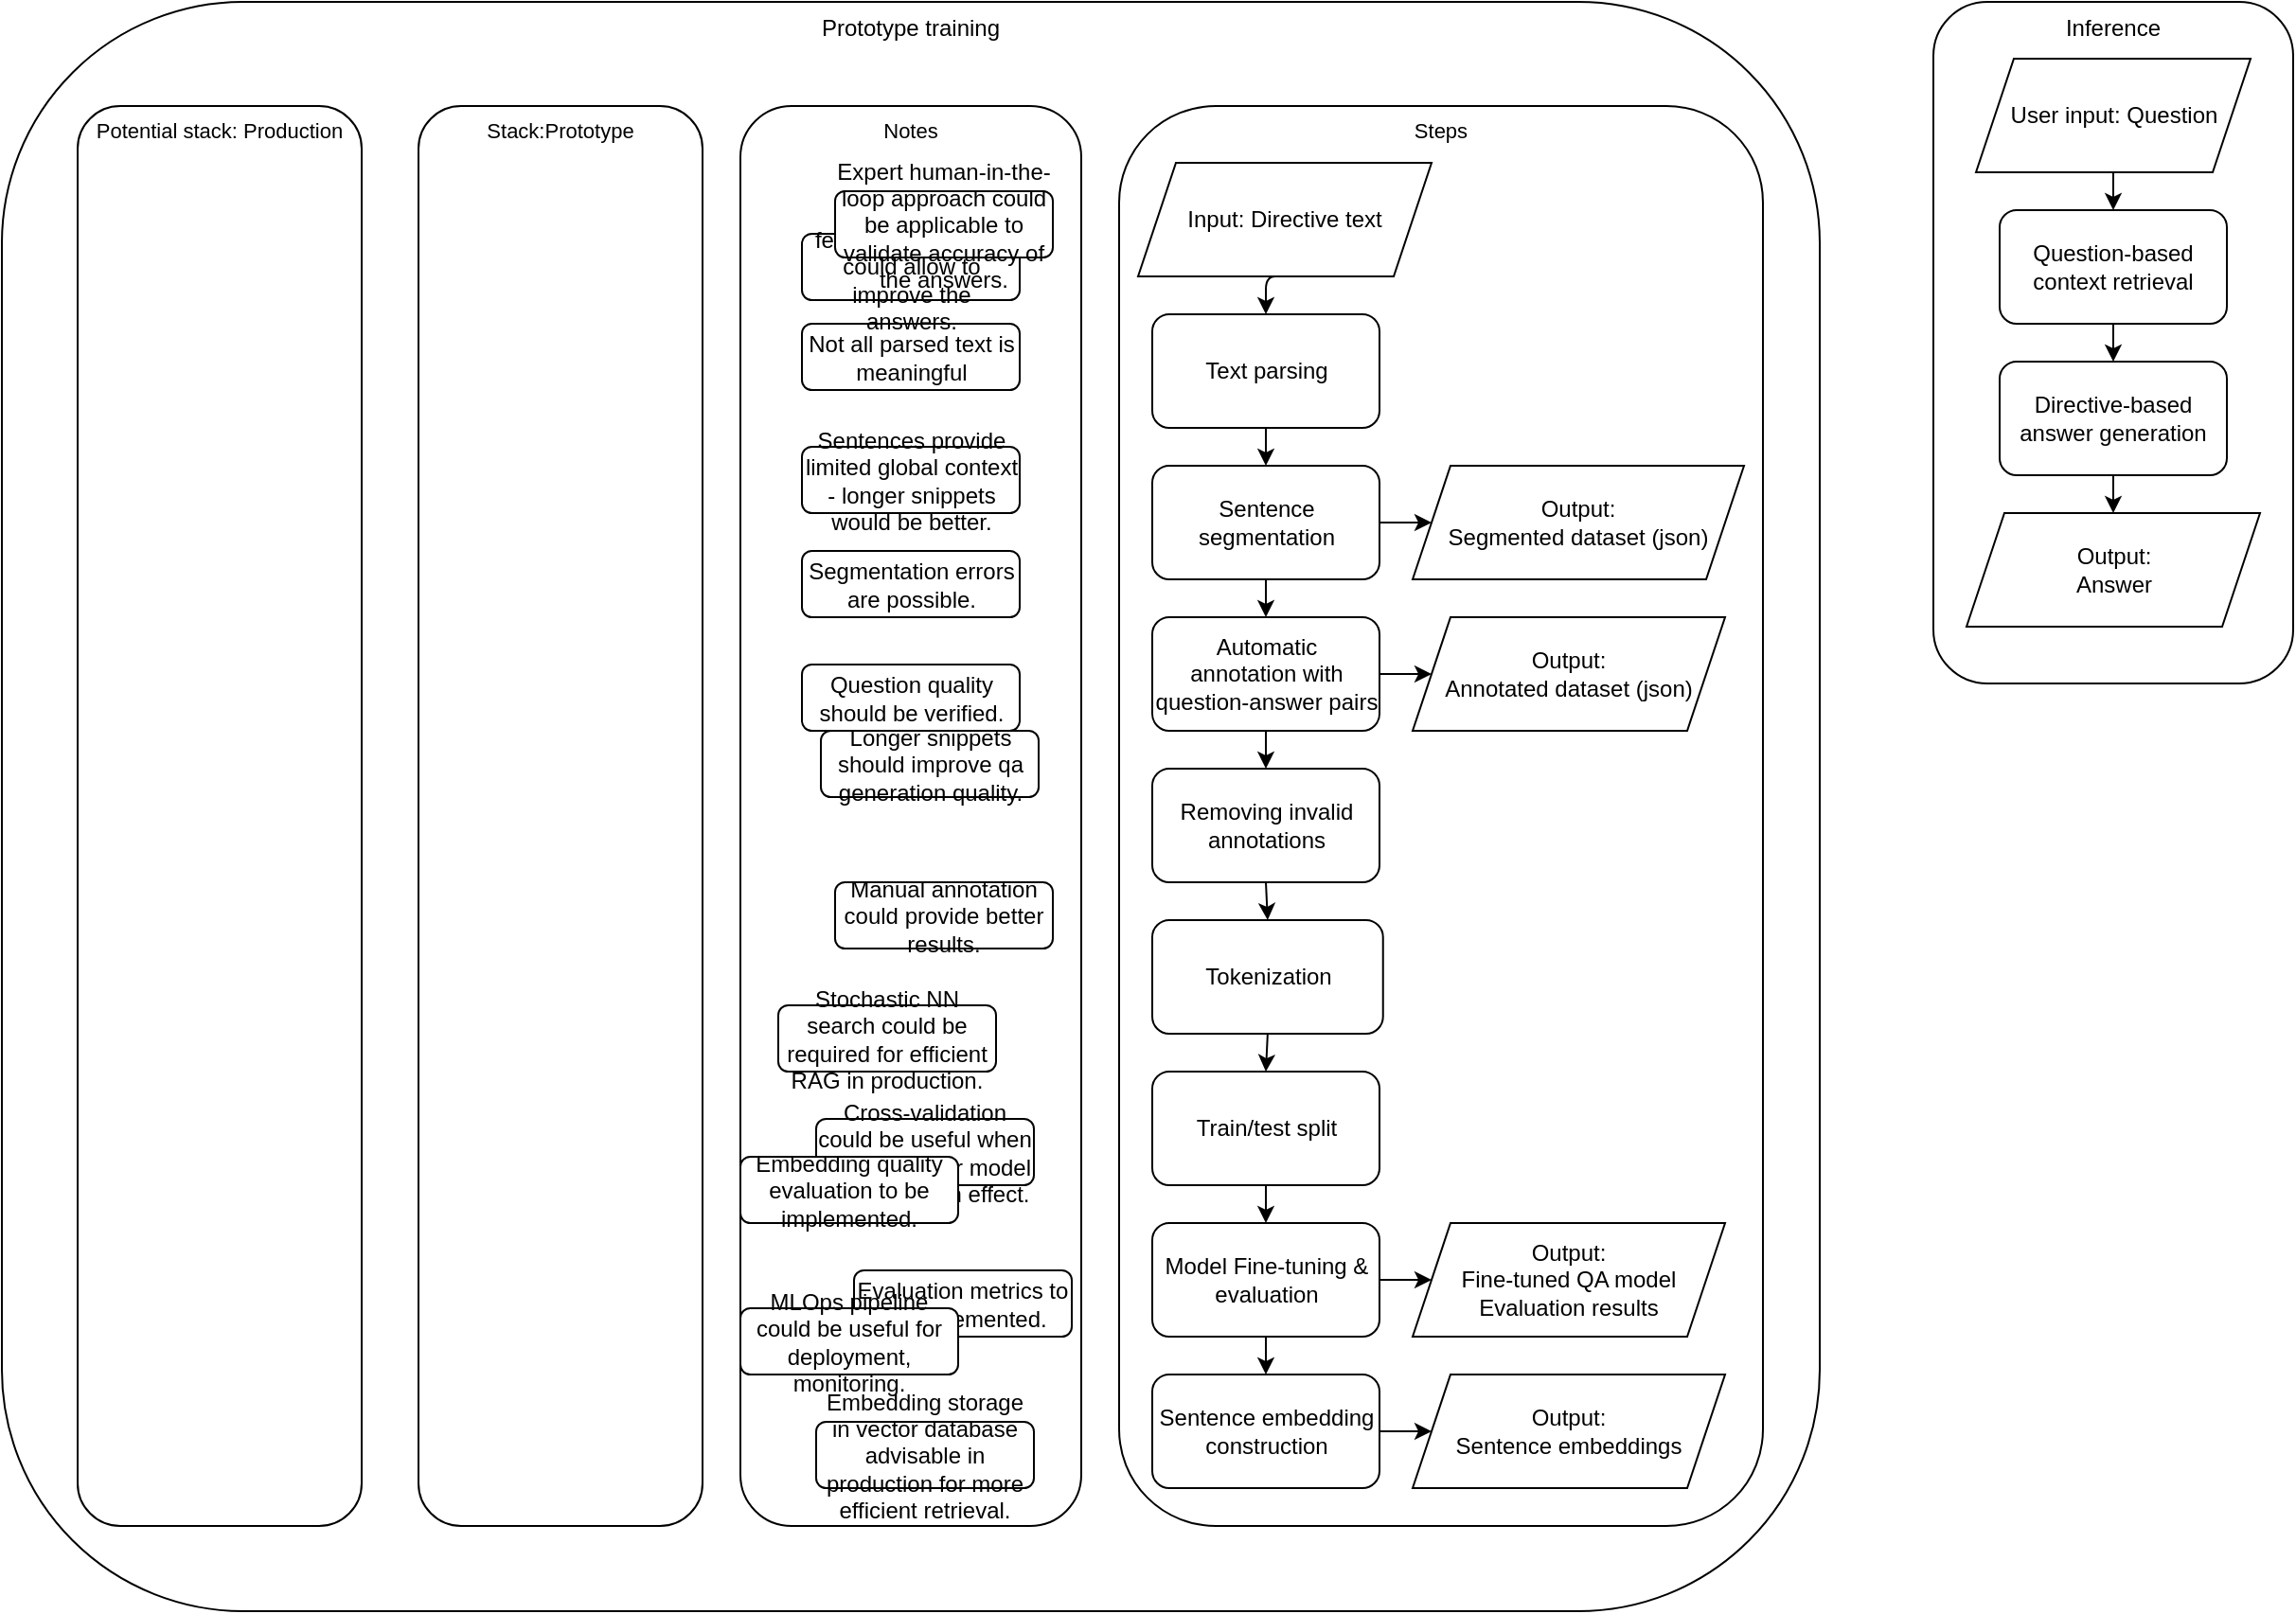 <mxfile version="26.0.4">
  <diagram name="Page-1" id="78CPAb2oO-qfK6cYqr-Y">
    <mxGraphModel dx="2045" dy="645" grid="1" gridSize="10" guides="1" tooltips="1" connect="1" arrows="1" fold="1" page="1" pageScale="1" pageWidth="850" pageHeight="1100" math="0" shadow="0">
      <root>
        <mxCell id="0" />
        <mxCell id="1" parent="0" />
        <mxCell id="KXjEnr1nESKjZ7Vzf8vk-2" value="Prototype training" style="rounded=1;whiteSpace=wrap;html=1;verticalAlign=top;" vertex="1" parent="1">
          <mxGeometry x="-250" y="20" width="960" height="850" as="geometry" />
        </mxCell>
        <mxCell id="KXjEnr1nESKjZ7Vzf8vk-80" value="Stack:Prototype" style="rounded=1;whiteSpace=wrap;html=1;fontFamily=Helvetica;fontSize=11;fontColor=default;labelBackgroundColor=default;verticalAlign=top;" vertex="1" parent="1">
          <mxGeometry x="-30" y="75" width="150" height="750" as="geometry" />
        </mxCell>
        <mxCell id="KXjEnr1nESKjZ7Vzf8vk-53" value="Steps" style="rounded=1;whiteSpace=wrap;html=1;fontFamily=Helvetica;fontSize=11;fontColor=default;labelBackgroundColor=default;verticalAlign=top;" vertex="1" parent="1">
          <mxGeometry x="340" y="75" width="340" height="750" as="geometry" />
        </mxCell>
        <mxCell id="KXjEnr1nESKjZ7Vzf8vk-22" style="edgeStyle=orthogonalEdgeStyle;shape=connector;rounded=1;orthogonalLoop=1;jettySize=auto;html=1;exitX=0.5;exitY=1;exitDx=0;exitDy=0;entryX=0.5;entryY=0;entryDx=0;entryDy=0;strokeColor=default;align=center;verticalAlign=middle;fontFamily=Helvetica;fontSize=11;fontColor=default;labelBackgroundColor=default;endArrow=classic;" edge="1" parent="1" source="KXjEnr1nESKjZ7Vzf8vk-1" target="KXjEnr1nESKjZ7Vzf8vk-5">
          <mxGeometry relative="1" as="geometry" />
        </mxCell>
        <mxCell id="KXjEnr1nESKjZ7Vzf8vk-1" value="Input: Directive text" style="shape=parallelogram;perimeter=parallelogramPerimeter;whiteSpace=wrap;html=1;fixedSize=1;" vertex="1" parent="1">
          <mxGeometry x="350" y="105" width="155" height="60" as="geometry" />
        </mxCell>
        <mxCell id="KXjEnr1nESKjZ7Vzf8vk-3" value="Inference" style="rounded=1;whiteSpace=wrap;html=1;verticalAlign=top;" vertex="1" parent="1">
          <mxGeometry x="770" y="20" width="190" height="360" as="geometry" />
        </mxCell>
        <mxCell id="KXjEnr1nESKjZ7Vzf8vk-23" style="edgeStyle=orthogonalEdgeStyle;shape=connector;rounded=1;orthogonalLoop=1;jettySize=auto;html=1;exitX=0.5;exitY=1;exitDx=0;exitDy=0;entryX=0.5;entryY=0;entryDx=0;entryDy=0;strokeColor=default;align=center;verticalAlign=middle;fontFamily=Helvetica;fontSize=11;fontColor=default;labelBackgroundColor=default;endArrow=classic;" edge="1" parent="1" source="KXjEnr1nESKjZ7Vzf8vk-5" target="KXjEnr1nESKjZ7Vzf8vk-6">
          <mxGeometry relative="1" as="geometry" />
        </mxCell>
        <mxCell id="KXjEnr1nESKjZ7Vzf8vk-5" value="Text parsing" style="rounded=1;whiteSpace=wrap;html=1;" vertex="1" parent="1">
          <mxGeometry x="357.5" y="185" width="120" height="60" as="geometry" />
        </mxCell>
        <mxCell id="KXjEnr1nESKjZ7Vzf8vk-25" style="edgeStyle=orthogonalEdgeStyle;shape=connector;rounded=1;orthogonalLoop=1;jettySize=auto;html=1;exitX=0.5;exitY=1;exitDx=0;exitDy=0;entryX=0.5;entryY=0;entryDx=0;entryDy=0;strokeColor=default;align=center;verticalAlign=middle;fontFamily=Helvetica;fontSize=11;fontColor=default;labelBackgroundColor=default;endArrow=classic;" edge="1" parent="1" source="KXjEnr1nESKjZ7Vzf8vk-6" target="KXjEnr1nESKjZ7Vzf8vk-7">
          <mxGeometry relative="1" as="geometry" />
        </mxCell>
        <mxCell id="KXjEnr1nESKjZ7Vzf8vk-35" style="edgeStyle=orthogonalEdgeStyle;shape=connector;rounded=1;orthogonalLoop=1;jettySize=auto;html=1;exitX=1;exitY=0.5;exitDx=0;exitDy=0;entryX=0;entryY=0.5;entryDx=0;entryDy=0;strokeColor=default;align=center;verticalAlign=middle;fontFamily=Helvetica;fontSize=11;fontColor=default;labelBackgroundColor=default;endArrow=classic;" edge="1" parent="1" source="KXjEnr1nESKjZ7Vzf8vk-6" target="KXjEnr1nESKjZ7Vzf8vk-34">
          <mxGeometry relative="1" as="geometry" />
        </mxCell>
        <mxCell id="KXjEnr1nESKjZ7Vzf8vk-6" value="Sentence segmentation" style="rounded=1;whiteSpace=wrap;html=1;" vertex="1" parent="1">
          <mxGeometry x="357.5" y="265" width="120" height="60" as="geometry" />
        </mxCell>
        <mxCell id="KXjEnr1nESKjZ7Vzf8vk-37" style="edgeStyle=orthogonalEdgeStyle;shape=connector;rounded=1;orthogonalLoop=1;jettySize=auto;html=1;exitX=1;exitY=0.5;exitDx=0;exitDy=0;entryX=0;entryY=0.5;entryDx=0;entryDy=0;strokeColor=default;align=center;verticalAlign=middle;fontFamily=Helvetica;fontSize=11;fontColor=default;labelBackgroundColor=default;endArrow=classic;" edge="1" parent="1" source="KXjEnr1nESKjZ7Vzf8vk-7" target="KXjEnr1nESKjZ7Vzf8vk-36">
          <mxGeometry relative="1" as="geometry" />
        </mxCell>
        <mxCell id="KXjEnr1nESKjZ7Vzf8vk-48" style="edgeStyle=orthogonalEdgeStyle;shape=connector;rounded=1;orthogonalLoop=1;jettySize=auto;html=1;exitX=0.5;exitY=1;exitDx=0;exitDy=0;entryX=0.5;entryY=0;entryDx=0;entryDy=0;strokeColor=default;align=center;verticalAlign=middle;fontFamily=Helvetica;fontSize=11;fontColor=default;labelBackgroundColor=default;endArrow=classic;" edge="1" parent="1" source="KXjEnr1nESKjZ7Vzf8vk-7" target="KXjEnr1nESKjZ7Vzf8vk-46">
          <mxGeometry relative="1" as="geometry" />
        </mxCell>
        <mxCell id="KXjEnr1nESKjZ7Vzf8vk-7" value="Automatic &lt;br&gt;annotation with question-answer pairs" style="rounded=1;whiteSpace=wrap;html=1;" vertex="1" parent="1">
          <mxGeometry x="357.5" y="345" width="120" height="60" as="geometry" />
        </mxCell>
        <mxCell id="KXjEnr1nESKjZ7Vzf8vk-27" style="edgeStyle=orthogonalEdgeStyle;shape=connector;rounded=1;orthogonalLoop=1;jettySize=auto;html=1;exitX=0.5;exitY=1;exitDx=0;exitDy=0;entryX=0.5;entryY=0;entryDx=0;entryDy=0;strokeColor=default;align=center;verticalAlign=middle;fontFamily=Helvetica;fontSize=11;fontColor=default;labelBackgroundColor=default;endArrow=classic;" edge="1" parent="1" source="KXjEnr1nESKjZ7Vzf8vk-8" target="KXjEnr1nESKjZ7Vzf8vk-11">
          <mxGeometry relative="1" as="geometry" />
        </mxCell>
        <mxCell id="KXjEnr1nESKjZ7Vzf8vk-8" value="Tokenization" style="rounded=1;whiteSpace=wrap;html=1;" vertex="1" parent="1">
          <mxGeometry x="357.5" y="505" width="121.87" height="60" as="geometry" />
        </mxCell>
        <mxCell id="KXjEnr1nESKjZ7Vzf8vk-28" style="edgeStyle=orthogonalEdgeStyle;shape=connector;rounded=1;orthogonalLoop=1;jettySize=auto;html=1;exitX=0.5;exitY=1;exitDx=0;exitDy=0;entryX=0.5;entryY=0;entryDx=0;entryDy=0;strokeColor=default;align=center;verticalAlign=middle;fontFamily=Helvetica;fontSize=11;fontColor=default;labelBackgroundColor=default;endArrow=classic;" edge="1" parent="1" source="KXjEnr1nESKjZ7Vzf8vk-11" target="KXjEnr1nESKjZ7Vzf8vk-12">
          <mxGeometry relative="1" as="geometry" />
        </mxCell>
        <mxCell id="KXjEnr1nESKjZ7Vzf8vk-11" value="Train/test split" style="rounded=1;whiteSpace=wrap;html=1;" vertex="1" parent="1">
          <mxGeometry x="357.5" y="585" width="120" height="60" as="geometry" />
        </mxCell>
        <mxCell id="KXjEnr1nESKjZ7Vzf8vk-29" style="edgeStyle=orthogonalEdgeStyle;shape=connector;rounded=1;orthogonalLoop=1;jettySize=auto;html=1;exitX=0.5;exitY=1;exitDx=0;exitDy=0;entryX=0.5;entryY=0;entryDx=0;entryDy=0;strokeColor=default;align=center;verticalAlign=middle;fontFamily=Helvetica;fontSize=11;fontColor=default;labelBackgroundColor=default;endArrow=classic;" edge="1" parent="1" source="KXjEnr1nESKjZ7Vzf8vk-12" target="KXjEnr1nESKjZ7Vzf8vk-13">
          <mxGeometry relative="1" as="geometry" />
        </mxCell>
        <mxCell id="KXjEnr1nESKjZ7Vzf8vk-44" style="edgeStyle=orthogonalEdgeStyle;shape=connector;rounded=1;orthogonalLoop=1;jettySize=auto;html=1;exitX=1;exitY=0.5;exitDx=0;exitDy=0;entryX=0;entryY=0.5;entryDx=0;entryDy=0;strokeColor=default;align=center;verticalAlign=middle;fontFamily=Helvetica;fontSize=11;fontColor=default;labelBackgroundColor=default;endArrow=classic;" edge="1" parent="1" source="KXjEnr1nESKjZ7Vzf8vk-12" target="KXjEnr1nESKjZ7Vzf8vk-43">
          <mxGeometry relative="1" as="geometry" />
        </mxCell>
        <mxCell id="KXjEnr1nESKjZ7Vzf8vk-12" value="Model Fine-tuning &amp;amp; evaluation" style="rounded=1;whiteSpace=wrap;html=1;" vertex="1" parent="1">
          <mxGeometry x="357.5" y="665" width="120" height="60" as="geometry" />
        </mxCell>
        <mxCell id="KXjEnr1nESKjZ7Vzf8vk-52" style="edgeStyle=orthogonalEdgeStyle;shape=connector;rounded=1;orthogonalLoop=1;jettySize=auto;html=1;exitX=1;exitY=0.5;exitDx=0;exitDy=0;entryX=0;entryY=0.5;entryDx=0;entryDy=0;strokeColor=default;align=center;verticalAlign=middle;fontFamily=Helvetica;fontSize=11;fontColor=default;labelBackgroundColor=default;endArrow=classic;" edge="1" parent="1" source="KXjEnr1nESKjZ7Vzf8vk-13" target="KXjEnr1nESKjZ7Vzf8vk-51">
          <mxGeometry relative="1" as="geometry" />
        </mxCell>
        <mxCell id="KXjEnr1nESKjZ7Vzf8vk-13" value="Sentence embedding construction" style="rounded=1;whiteSpace=wrap;html=1;" vertex="1" parent="1">
          <mxGeometry x="357.5" y="745" width="120" height="60" as="geometry" />
        </mxCell>
        <mxCell id="KXjEnr1nESKjZ7Vzf8vk-33" style="edgeStyle=orthogonalEdgeStyle;shape=connector;rounded=1;orthogonalLoop=1;jettySize=auto;html=1;exitX=0.5;exitY=1;exitDx=0;exitDy=0;entryX=0.5;entryY=0;entryDx=0;entryDy=0;strokeColor=default;align=center;verticalAlign=middle;fontFamily=Helvetica;fontSize=11;fontColor=default;labelBackgroundColor=default;endArrow=classic;" edge="1" parent="1" source="KXjEnr1nESKjZ7Vzf8vk-14" target="KXjEnr1nESKjZ7Vzf8vk-15">
          <mxGeometry relative="1" as="geometry" />
        </mxCell>
        <mxCell id="KXjEnr1nESKjZ7Vzf8vk-14" value="Question-based context retrieval" style="rounded=1;whiteSpace=wrap;html=1;" vertex="1" parent="1">
          <mxGeometry x="805" y="130" width="120" height="60" as="geometry" />
        </mxCell>
        <mxCell id="KXjEnr1nESKjZ7Vzf8vk-21" style="edgeStyle=orthogonalEdgeStyle;shape=connector;rounded=1;orthogonalLoop=1;jettySize=auto;html=1;exitX=0.5;exitY=1;exitDx=0;exitDy=0;entryX=0.5;entryY=0;entryDx=0;entryDy=0;strokeColor=default;align=center;verticalAlign=middle;fontFamily=Helvetica;fontSize=11;fontColor=default;labelBackgroundColor=default;endArrow=classic;" edge="1" parent="1" source="KXjEnr1nESKjZ7Vzf8vk-15" target="KXjEnr1nESKjZ7Vzf8vk-17">
          <mxGeometry relative="1" as="geometry" />
        </mxCell>
        <mxCell id="KXjEnr1nESKjZ7Vzf8vk-15" value="Directive-based answer generation" style="rounded=1;whiteSpace=wrap;html=1;" vertex="1" parent="1">
          <mxGeometry x="805" y="210" width="120" height="60" as="geometry" />
        </mxCell>
        <mxCell id="KXjEnr1nESKjZ7Vzf8vk-17" value="Output: &lt;br&gt;Answer" style="shape=parallelogram;perimeter=parallelogramPerimeter;whiteSpace=wrap;html=1;fixedSize=1;" vertex="1" parent="1">
          <mxGeometry x="787.5" y="290" width="155" height="60" as="geometry" />
        </mxCell>
        <mxCell id="KXjEnr1nESKjZ7Vzf8vk-32" style="edgeStyle=orthogonalEdgeStyle;shape=connector;rounded=1;orthogonalLoop=1;jettySize=auto;html=1;exitX=0.5;exitY=1;exitDx=0;exitDy=0;entryX=0.5;entryY=0;entryDx=0;entryDy=0;strokeColor=default;align=center;verticalAlign=middle;fontFamily=Helvetica;fontSize=11;fontColor=default;labelBackgroundColor=default;endArrow=classic;" edge="1" parent="1" source="KXjEnr1nESKjZ7Vzf8vk-18" target="KXjEnr1nESKjZ7Vzf8vk-14">
          <mxGeometry relative="1" as="geometry" />
        </mxCell>
        <mxCell id="KXjEnr1nESKjZ7Vzf8vk-18" value="User input: Question" style="shape=parallelogram;perimeter=parallelogramPerimeter;whiteSpace=wrap;html=1;fixedSize=1;" vertex="1" parent="1">
          <mxGeometry x="792.5" y="50" width="145" height="60" as="geometry" />
        </mxCell>
        <mxCell id="KXjEnr1nESKjZ7Vzf8vk-34" value="Output: &lt;br&gt;Segmented dataset (json)" style="shape=parallelogram;perimeter=parallelogramPerimeter;whiteSpace=wrap;html=1;fixedSize=1;" vertex="1" parent="1">
          <mxGeometry x="495" y="265" width="175" height="60" as="geometry" />
        </mxCell>
        <mxCell id="KXjEnr1nESKjZ7Vzf8vk-36" value="Output: &lt;br&gt;Annotated dataset (json)" style="shape=parallelogram;perimeter=parallelogramPerimeter;whiteSpace=wrap;html=1;fixedSize=1;" vertex="1" parent="1">
          <mxGeometry x="495" y="345" width="165" height="60" as="geometry" />
        </mxCell>
        <mxCell id="KXjEnr1nESKjZ7Vzf8vk-43" value="Output: &lt;br&gt;Fine-tuned QA model&lt;div&gt;Evaluation results&lt;/div&gt;" style="shape=parallelogram;perimeter=parallelogramPerimeter;whiteSpace=wrap;html=1;fixedSize=1;" vertex="1" parent="1">
          <mxGeometry x="495" y="665" width="165" height="60" as="geometry" />
        </mxCell>
        <mxCell id="KXjEnr1nESKjZ7Vzf8vk-49" style="edgeStyle=orthogonalEdgeStyle;shape=connector;rounded=1;orthogonalLoop=1;jettySize=auto;html=1;exitX=0.5;exitY=1;exitDx=0;exitDy=0;entryX=0.5;entryY=0;entryDx=0;entryDy=0;strokeColor=default;align=center;verticalAlign=middle;fontFamily=Helvetica;fontSize=11;fontColor=default;labelBackgroundColor=default;endArrow=classic;" edge="1" parent="1" source="KXjEnr1nESKjZ7Vzf8vk-46" target="KXjEnr1nESKjZ7Vzf8vk-8">
          <mxGeometry relative="1" as="geometry" />
        </mxCell>
        <mxCell id="KXjEnr1nESKjZ7Vzf8vk-46" value="Removing invalid&lt;div&gt;annotations&lt;/div&gt;" style="rounded=1;whiteSpace=wrap;html=1;" vertex="1" parent="1">
          <mxGeometry x="357.5" y="425" width="120" height="60" as="geometry" />
        </mxCell>
        <mxCell id="KXjEnr1nESKjZ7Vzf8vk-51" value="Output: &lt;br&gt;Sentence embeddings" style="shape=parallelogram;perimeter=parallelogramPerimeter;whiteSpace=wrap;html=1;fixedSize=1;" vertex="1" parent="1">
          <mxGeometry x="495" y="745" width="165" height="60" as="geometry" />
        </mxCell>
        <mxCell id="KXjEnr1nESKjZ7Vzf8vk-81" value="Potential stack: Production" style="rounded=1;whiteSpace=wrap;html=1;fontFamily=Helvetica;fontSize=11;fontColor=default;labelBackgroundColor=default;verticalAlign=top;" vertex="1" parent="1">
          <mxGeometry x="-210" y="75" width="150" height="750" as="geometry" />
        </mxCell>
        <mxCell id="KXjEnr1nESKjZ7Vzf8vk-82" value="Notes" style="rounded=1;whiteSpace=wrap;html=1;fontFamily=Helvetica;fontSize=11;fontColor=default;labelBackgroundColor=default;verticalAlign=top;" vertex="1" parent="1">
          <mxGeometry x="140" y="75" width="180" height="750" as="geometry" />
        </mxCell>
        <mxCell id="KXjEnr1nESKjZ7Vzf8vk-83" value="Not all parsed text is meaningful" style="rounded=1;whiteSpace=wrap;html=1;" vertex="1" parent="1">
          <mxGeometry x="172.5" y="190" width="115" height="35" as="geometry" />
        </mxCell>
        <mxCell id="KXjEnr1nESKjZ7Vzf8vk-84" value="Sentences provide limited global context - longer snippets would be better." style="rounded=1;whiteSpace=wrap;html=1;" vertex="1" parent="1">
          <mxGeometry x="172.5" y="255" width="115" height="35" as="geometry" />
        </mxCell>
        <mxCell id="KXjEnr1nESKjZ7Vzf8vk-85" value="Segmentation errors are possible." style="rounded=1;whiteSpace=wrap;html=1;" vertex="1" parent="1">
          <mxGeometry x="172.5" y="310" width="115" height="35" as="geometry" />
        </mxCell>
        <mxCell id="KXjEnr1nESKjZ7Vzf8vk-86" value="Question quality should be verified." style="rounded=1;whiteSpace=wrap;html=1;" vertex="1" parent="1">
          <mxGeometry x="172.5" y="370" width="115" height="35" as="geometry" />
        </mxCell>
        <mxCell id="KXjEnr1nESKjZ7Vzf8vk-87" value="Longer snippets should improve qa generation quality." style="rounded=1;whiteSpace=wrap;html=1;" vertex="1" parent="1">
          <mxGeometry x="182.5" y="405" width="115" height="35" as="geometry" />
        </mxCell>
        <mxCell id="KXjEnr1nESKjZ7Vzf8vk-88" value="Manual annotation could provide better results." style="rounded=1;whiteSpace=wrap;html=1;" vertex="1" parent="1">
          <mxGeometry x="190" y="485" width="115" height="35" as="geometry" />
        </mxCell>
        <mxCell id="KXjEnr1nESKjZ7Vzf8vk-89" value="Cross-validation could be useful when training bigger model to avoid batch effect." style="rounded=1;whiteSpace=wrap;html=1;" vertex="1" parent="1">
          <mxGeometry x="180" y="610" width="115" height="35" as="geometry" />
        </mxCell>
        <mxCell id="KXjEnr1nESKjZ7Vzf8vk-90" value="Evaluation metrics to be implemented." style="rounded=1;whiteSpace=wrap;html=1;" vertex="1" parent="1">
          <mxGeometry x="200" y="690" width="115" height="35" as="geometry" />
        </mxCell>
        <mxCell id="KXjEnr1nESKjZ7Vzf8vk-91" value="Embedding storage in vector database advisable in production for more efficient retrieval." style="rounded=1;whiteSpace=wrap;html=1;" vertex="1" parent="1">
          <mxGeometry x="180" y="770" width="115" height="35" as="geometry" />
        </mxCell>
        <mxCell id="KXjEnr1nESKjZ7Vzf8vk-92" value="Embedding quality evaluation to be implemented." style="rounded=1;whiteSpace=wrap;html=1;" vertex="1" parent="1">
          <mxGeometry x="140" y="630" width="115" height="35" as="geometry" />
        </mxCell>
        <mxCell id="KXjEnr1nESKjZ7Vzf8vk-93" value="Stochastic NN search could be required for efficient RAG in production." style="rounded=1;whiteSpace=wrap;html=1;" vertex="1" parent="1">
          <mxGeometry x="160" y="550" width="115" height="35" as="geometry" />
        </mxCell>
        <mxCell id="KXjEnr1nESKjZ7Vzf8vk-94" value="MLOps pipeline could be useful for deployment, monitoring." style="rounded=1;whiteSpace=wrap;html=1;" vertex="1" parent="1">
          <mxGeometry x="140" y="710" width="115" height="35" as="geometry" />
        </mxCell>
        <mxCell id="KXjEnr1nESKjZ7Vzf8vk-95" value="Automatic user feedback collection could allow to improve the answers." style="rounded=1;whiteSpace=wrap;html=1;" vertex="1" parent="1">
          <mxGeometry x="172.5" y="142.5" width="115" height="35" as="geometry" />
        </mxCell>
        <mxCell id="KXjEnr1nESKjZ7Vzf8vk-96" value="Expert human-in-the-loop approach could be applicable to validate accuracy of the answers." style="rounded=1;whiteSpace=wrap;html=1;" vertex="1" parent="1">
          <mxGeometry x="190" y="120" width="115" height="35" as="geometry" />
        </mxCell>
      </root>
    </mxGraphModel>
  </diagram>
</mxfile>
